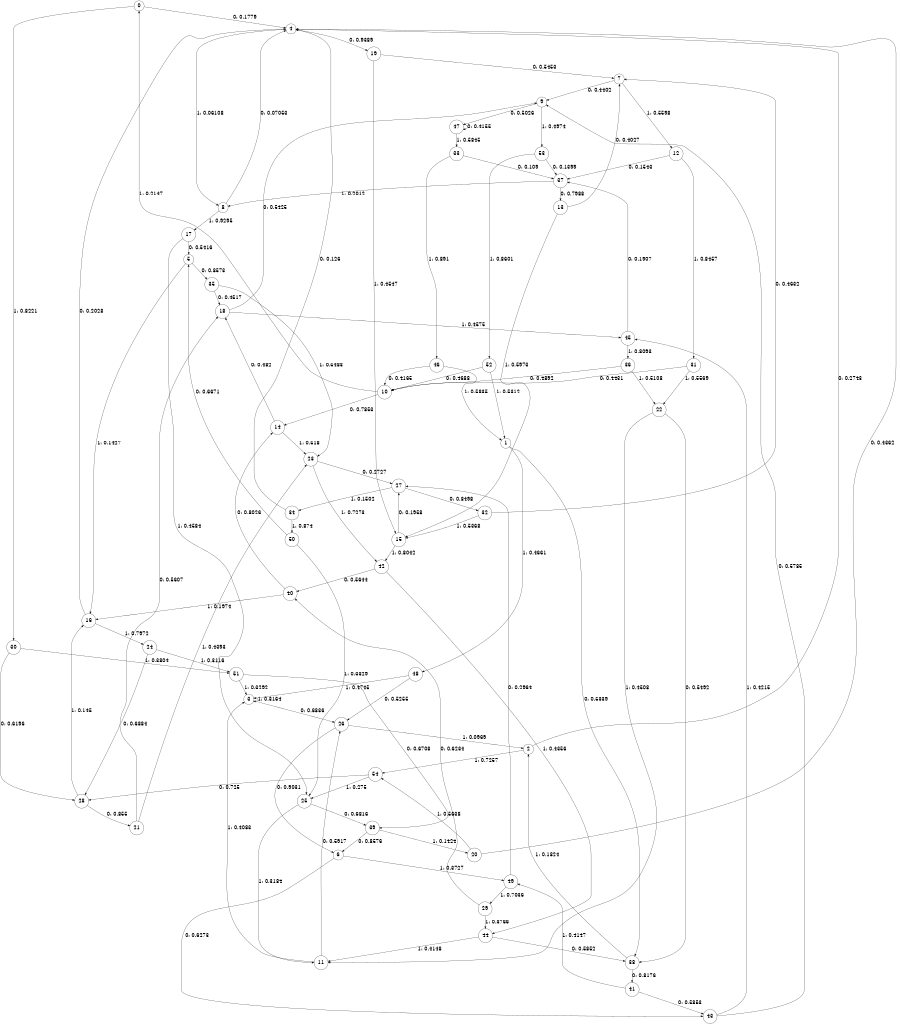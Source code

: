 digraph "ch11concat_phase3_L9" {
size = "6,8.5";
ratio = "fill";
node [shape = circle];
node [fontsize = 24];
edge [fontsize = 24];
0 -> 4 [label = "0: 0.1779   "];
0 -> 30 [label = "1: 0.8221   "];
1 -> 38 [label = "0: 0.5339   "];
1 -> 48 [label = "1: 0.4661   "];
2 -> 4 [label = "0: 0.2743   "];
2 -> 54 [label = "1: 0.7257   "];
3 -> 26 [label = "0: 0.6836   "];
3 -> 3 [label = "1: 0.3164   "];
4 -> 19 [label = "0: 0.9389   "];
4 -> 8 [label = "1: 0.06108  "];
5 -> 35 [label = "0: 0.8573   "];
5 -> 16 [label = "1: 0.1427   "];
6 -> 43 [label = "0: 0.6273   "];
6 -> 49 [label = "1: 0.3727   "];
7 -> 9 [label = "0: 0.4402   "];
7 -> 12 [label = "1: 0.5598   "];
8 -> 4 [label = "0: 0.07053  "];
8 -> 17 [label = "1: 0.9295   "];
9 -> 47 [label = "0: 0.5026   "];
9 -> 53 [label = "1: 0.4974   "];
10 -> 14 [label = "0: 0.7853   "];
10 -> 0 [label = "1: 0.2147   "];
11 -> 26 [label = "0: 0.5917   "];
11 -> 3 [label = "1: 0.4083   "];
12 -> 37 [label = "0: 0.1543   "];
12 -> 31 [label = "1: 0.8457   "];
13 -> 7 [label = "0: 0.4027   "];
13 -> 15 [label = "1: 0.5973   "];
14 -> 18 [label = "0: 0.482    "];
14 -> 23 [label = "1: 0.518    "];
15 -> 27 [label = "0: 0.1958   "];
15 -> 42 [label = "1: 0.8042   "];
16 -> 4 [label = "0: 0.2028   "];
16 -> 24 [label = "1: 0.7972   "];
17 -> 5 [label = "0: 0.5416   "];
17 -> 25 [label = "1: 0.4584   "];
18 -> 9 [label = "0: 0.5425   "];
18 -> 45 [label = "1: 0.4575   "];
19 -> 7 [label = "0: 0.5453   "];
19 -> 15 [label = "1: 0.4547   "];
20 -> 4 [label = "0: 0.4362   "];
20 -> 54 [label = "1: 0.5638   "];
21 -> 18 [label = "0: 0.5607   "];
21 -> 23 [label = "1: 0.4393   "];
22 -> 38 [label = "0: 0.5492   "];
22 -> 11 [label = "1: 0.4508   "];
23 -> 27 [label = "0: 0.2727   "];
23 -> 42 [label = "1: 0.7273   "];
24 -> 28 [label = "0: 0.6884   "];
24 -> 51 [label = "1: 0.3116   "];
25 -> 39 [label = "0: 0.6816   "];
25 -> 11 [label = "1: 0.3184   "];
26 -> 6 [label = "0: 0.9031   "];
26 -> 2 [label = "1: 0.0969   "];
27 -> 32 [label = "0: 0.8498   "];
27 -> 34 [label = "1: 0.1502   "];
28 -> 21 [label = "0: 0.855    "];
28 -> 16 [label = "1: 0.145    "];
29 -> 40 [label = "0: 0.6234   "];
29 -> 44 [label = "1: 0.3766   "];
30 -> 28 [label = "0: 0.6196   "];
30 -> 51 [label = "1: 0.3804   "];
31 -> 10 [label = "0: 0.4431   "];
31 -> 22 [label = "1: 0.5569   "];
32 -> 7 [label = "0: 0.4632   "];
32 -> 15 [label = "1: 0.5368   "];
33 -> 37 [label = "0: 0.109    "];
33 -> 46 [label = "1: 0.891    "];
34 -> 4 [label = "0: 0.126    "];
34 -> 50 [label = "1: 0.874    "];
35 -> 18 [label = "0: 0.4517   "];
35 -> 23 [label = "1: 0.5483   "];
36 -> 10 [label = "0: 0.4892   "];
36 -> 22 [label = "1: 0.5108   "];
37 -> 13 [label = "0: 0.7988   "];
37 -> 8 [label = "1: 0.2012   "];
38 -> 41 [label = "0: 0.8176   "];
38 -> 2 [label = "1: 0.1824   "];
39 -> 6 [label = "0: 0.8576   "];
39 -> 20 [label = "1: 0.1424   "];
40 -> 14 [label = "0: 0.8026   "];
40 -> 16 [label = "1: 0.1974   "];
41 -> 43 [label = "0: 0.5853   "];
41 -> 49 [label = "1: 0.4147   "];
42 -> 40 [label = "0: 0.5644   "];
42 -> 44 [label = "1: 0.4356   "];
43 -> 9 [label = "0: 0.5785   "];
43 -> 45 [label = "1: 0.4215   "];
44 -> 38 [label = "0: 0.5852   "];
44 -> 11 [label = "1: 0.4148   "];
45 -> 37 [label = "0: 0.1907   "];
45 -> 36 [label = "1: 0.8093   "];
46 -> 10 [label = "0: 0.4165   "];
46 -> 1 [label = "1: 0.5835   "];
47 -> 47 [label = "0: 0.4155   "];
47 -> 33 [label = "1: 0.5845   "];
48 -> 26 [label = "0: 0.5255   "];
48 -> 3 [label = "1: 0.4745   "];
49 -> 27 [label = "0: 0.2964   "];
49 -> 29 [label = "1: 0.7036   "];
50 -> 5 [label = "0: 0.6671   "];
50 -> 25 [label = "1: 0.3329   "];
51 -> 39 [label = "0: 0.6708   "];
51 -> 3 [label = "1: 0.3292   "];
52 -> 10 [label = "0: 0.4688   "];
52 -> 1 [label = "1: 0.5312   "];
53 -> 37 [label = "0: 0.1399   "];
53 -> 52 [label = "1: 0.8601   "];
54 -> 28 [label = "0: 0.725    "];
54 -> 25 [label = "1: 0.275    "];
}